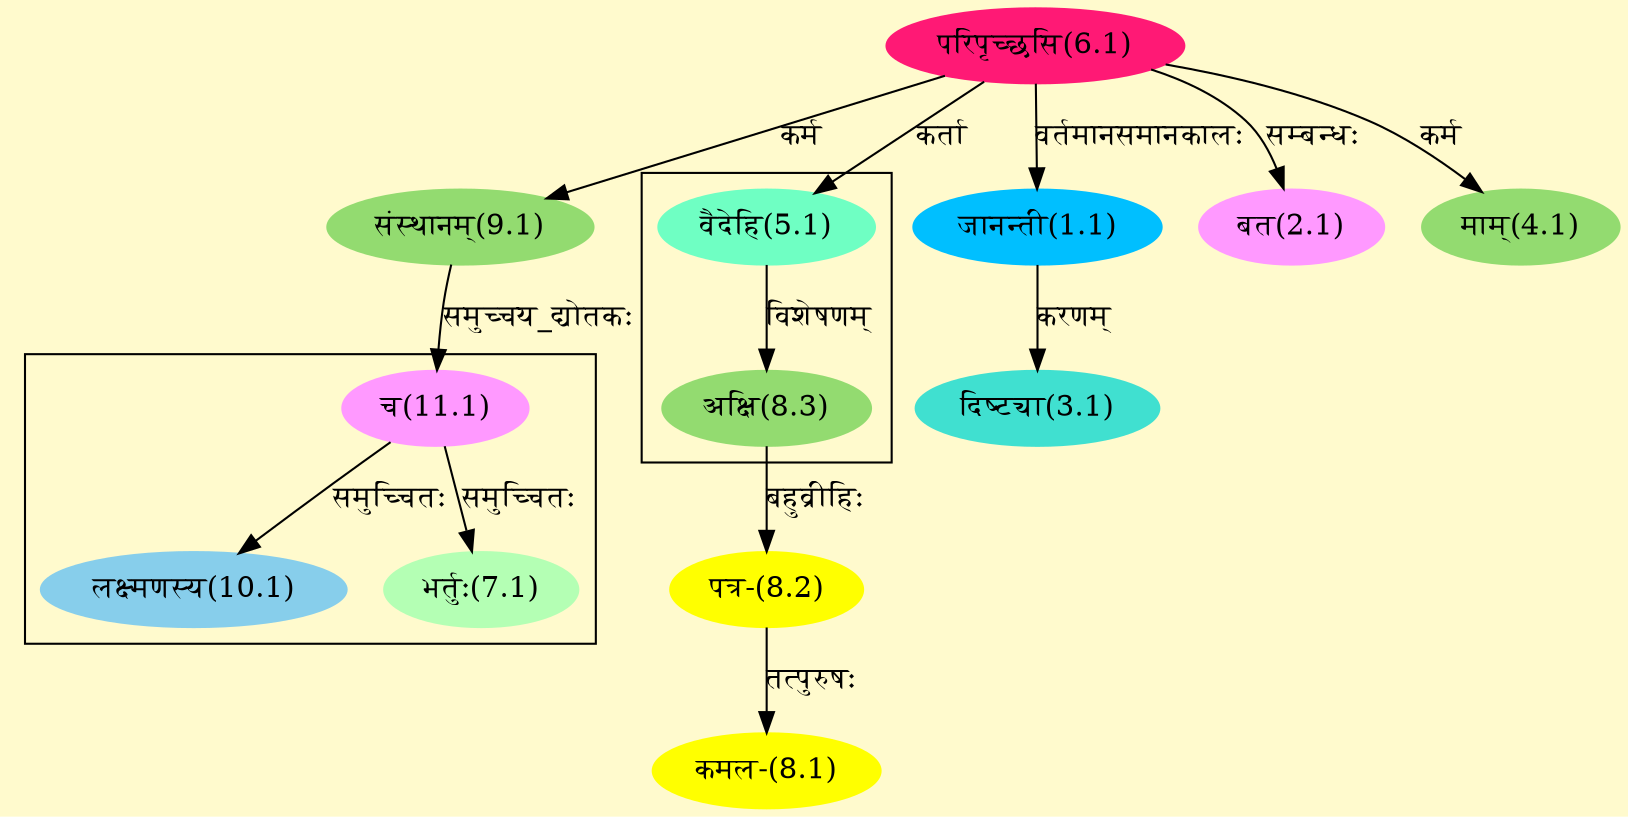 digraph G{
rankdir=BT;
 compound=true;
 bgcolor="lemonchiffon1";

subgraph cluster_1{
Node7_1 [style=filled, color="#B4FFB4" label = "भर्तुः(7.1)"]
Node11_1 [style=filled, color="#FF99FF" label = "च(11.1)"]
Node10_1 [style=filled, color="#87CEEB" label = "लक्ष्मणस्य(10.1)"]

}

subgraph cluster_2{
Node8_3 [style=filled, color="#93DB70" label = "अक्षि(8.3)"]
Node5_1 [style=filled, color="#6FFFC3" label = "वैदेहि(5.1)"]

}
Node1_1 [style=filled, color="#00BFFF" label = "जानन्ती(1.1)"]
Node6_1 [style=filled, color="#FF1975" label = "परिपृच्छसि(6.1)"]
Node2_1 [style=filled, color="#FF99FF" label = "बत(2.1)"]
Node3_1 [style=filled, color="#40E0D0" label = "दिष्ट्या(3.1)"]
Node4_1 [style=filled, color="#93DB70" label = "माम्(4.1)"]
Node5_1 [style=filled, color="#6FFFC3" label = "वैदेहि(5.1)"]
Node8_1 [style=filled, color="#FFFF00" label = "कमल-(8.1)"]
Node8_2 [style=filled, color="#FFFF00" label = "पत्र-(8.2)"]
Node8_3 [style=filled, color="#93DB70" label = "अक्षि(8.3)"]
Node9_1 [style=filled, color="#93DB70" label = "संस्थानम्(9.1)"]
Node11_1 [style=filled, color="#FF99FF" label = "च(11.1)"]
/* Start of Relations section */

Node1_1 -> Node6_1 [  label="वर्तमानसमानकालः"  dir="back" ]
Node2_1 -> Node6_1 [  label="सम्बन्धः"  dir="back" ]
Node3_1 -> Node1_1 [  label="करणम्"  dir="back" ]
Node4_1 -> Node6_1 [  label="कर्म"  dir="back" ]
Node5_1 -> Node6_1 [  label="कर्ता"  dir="back" ]
Node7_1 -> Node11_1 [  label="समुच्चितः"  dir="back" ]
Node8_1 -> Node8_2 [  label="तत्पुरुषः"  dir="back" ]
Node8_2 -> Node8_3 [  label="बहुव्रीहिः"  dir="back" ]
Node8_3 -> Node5_1 [  label="विशेषणम्"  dir="back" ]
Node9_1 -> Node6_1 [  label="कर्म"  dir="back" ]
Node10_1 -> Node11_1 [  label="समुच्चितः"  dir="back" ]
Node11_1 -> Node9_1 [  label="समुच्चय_द्योतकः"  dir="back" ]
}
